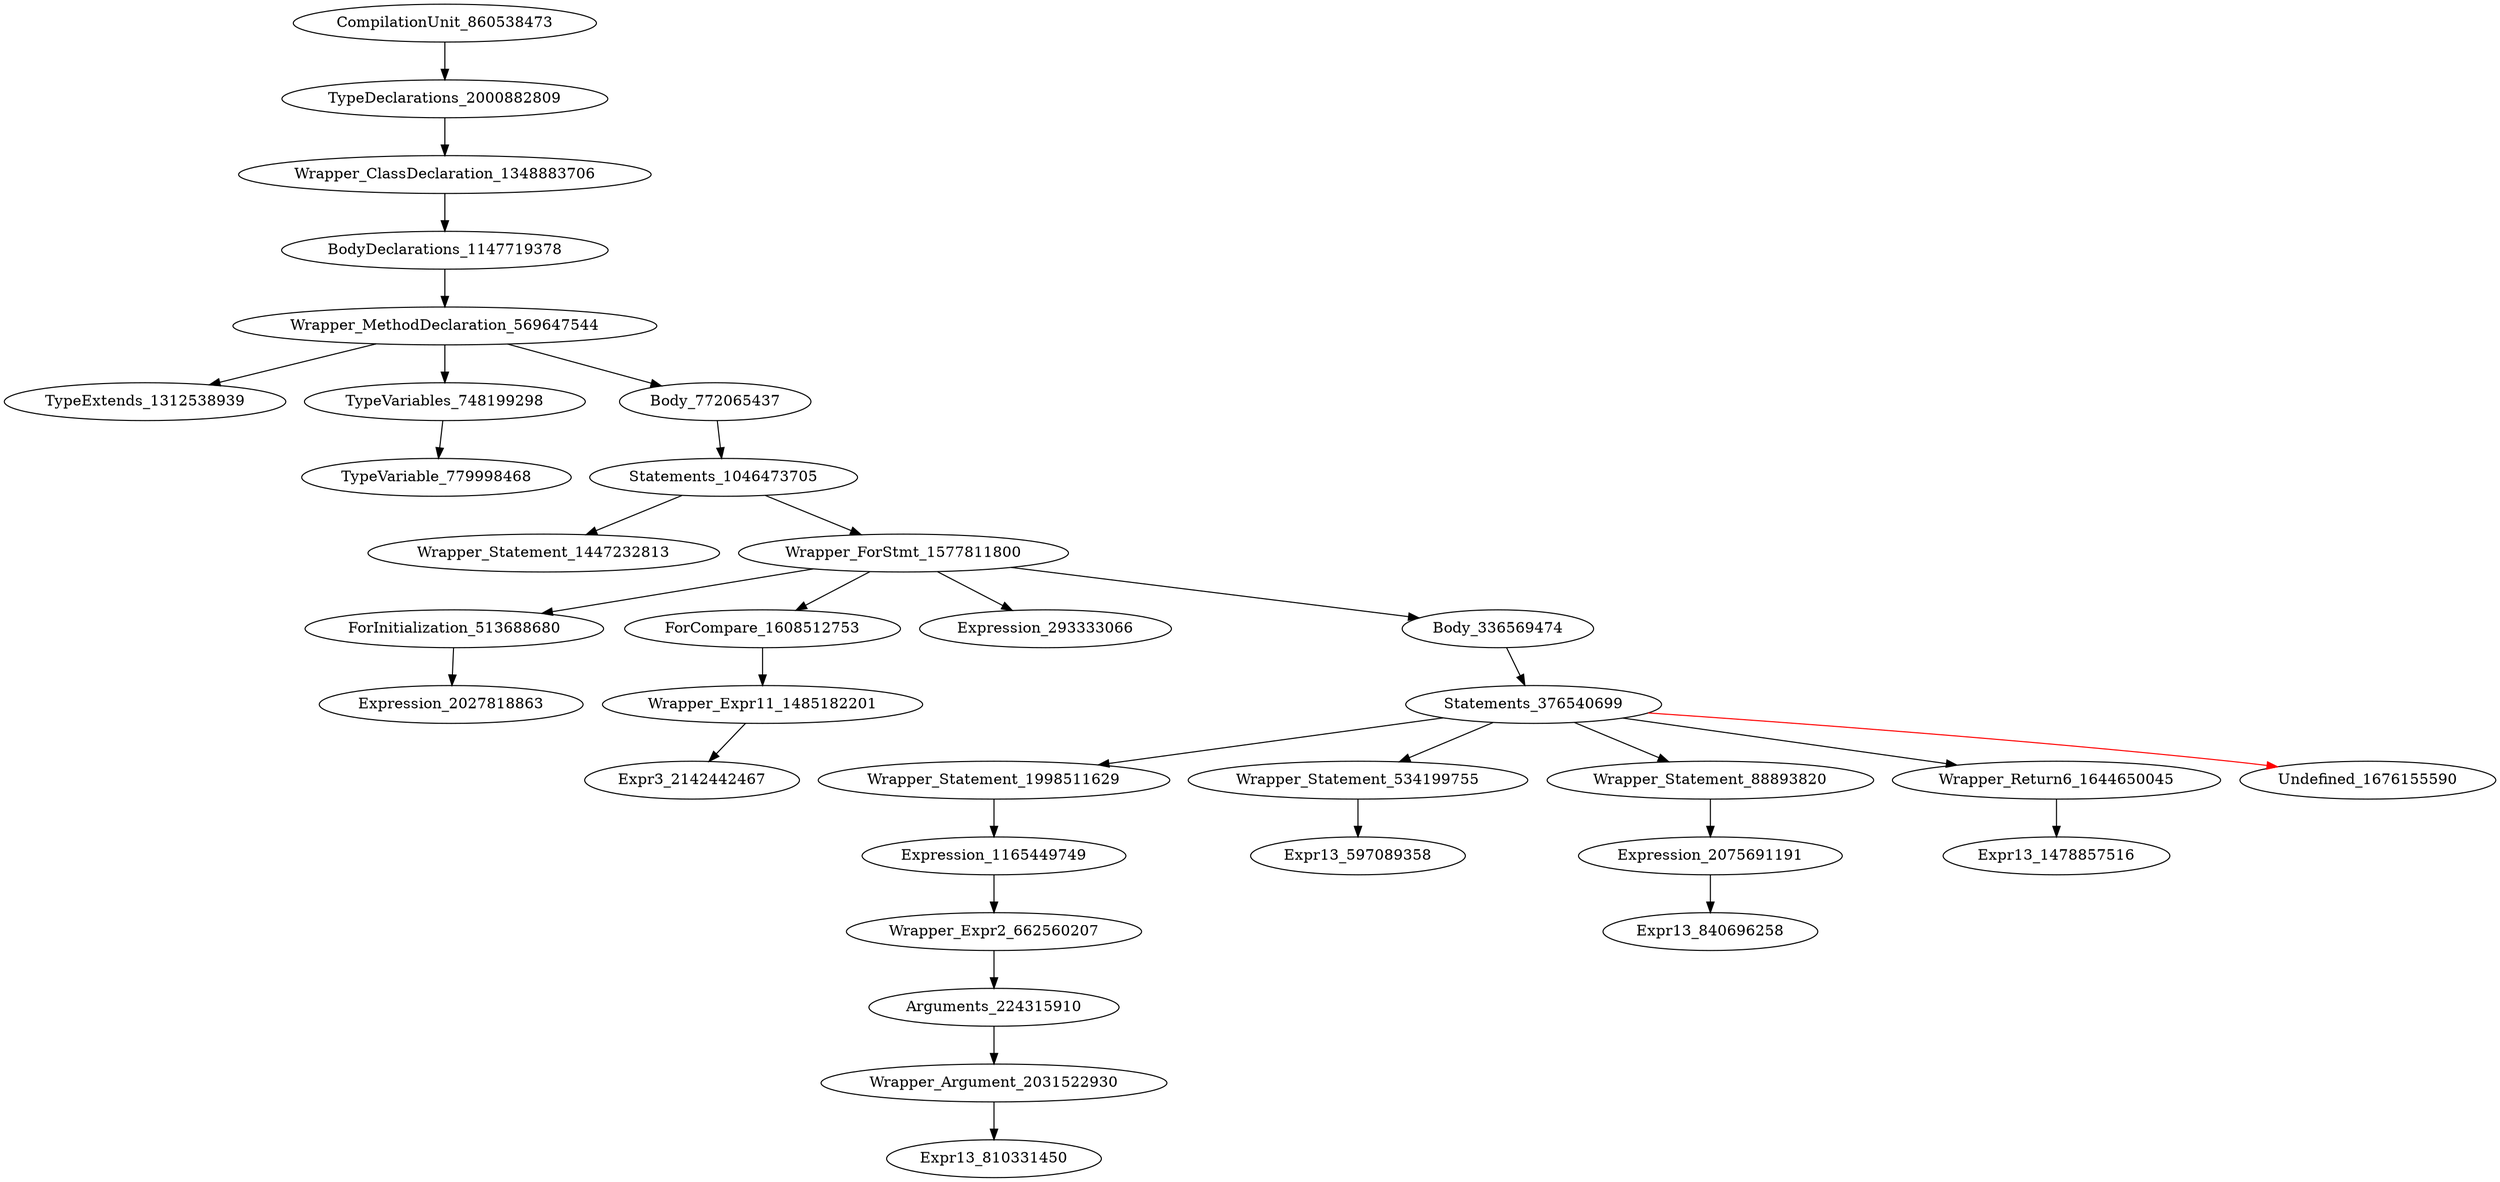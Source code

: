 digraph {
CompilationUnit_860538473 -> TypeDeclarations_2000882809
TypeDeclarations_2000882809 -> Wrapper_ClassDeclaration_1348883706
Wrapper_ClassDeclaration_1348883706 -> BodyDeclarations_1147719378
BodyDeclarations_1147719378 -> Wrapper_MethodDeclaration_569647544
Wrapper_MethodDeclaration_569647544 -> TypeExtends_1312538939
Wrapper_MethodDeclaration_569647544 -> TypeVariables_748199298
Wrapper_MethodDeclaration_569647544 -> Body_772065437
TypeVariables_748199298 -> TypeVariable_779998468
Body_772065437 -> Statements_1046473705
Statements_1046473705 -> Wrapper_Statement_1447232813
Statements_1046473705 -> Wrapper_ForStmt_1577811800
Wrapper_ForStmt_1577811800 -> ForInitialization_513688680
Wrapper_ForStmt_1577811800 -> ForCompare_1608512753
Wrapper_ForStmt_1577811800 -> Expression_293333066
Wrapper_ForStmt_1577811800 -> Body_336569474
ForInitialization_513688680 -> Expression_2027818863
ForCompare_1608512753 -> Wrapper_Expr11_1485182201
Body_336569474 -> Statements_376540699
Wrapper_Expr11_1485182201 -> Expr3_2142442467
Statements_376540699 -> Wrapper_Statement_1998511629
Statements_376540699 -> Wrapper_Statement_534199755
Statements_376540699 -> Wrapper_Statement_88893820
Statements_376540699 -> Wrapper_Return6_1644650045
Statements_376540699 -> Undefined_1676155590 [color = red] 
Wrapper_Statement_1998511629 -> Expression_1165449749
Wrapper_Statement_534199755 -> Expr13_597089358
Wrapper_Statement_88893820 -> Expression_2075691191
Wrapper_Return6_1644650045 -> Expr13_1478857516
Expression_1165449749 -> Wrapper_Expr2_662560207
Expression_2075691191 -> Expr13_840696258
Wrapper_Expr2_662560207 -> Arguments_224315910
Arguments_224315910 -> Wrapper_Argument_2031522930
Wrapper_Argument_2031522930 -> Expr13_810331450
}